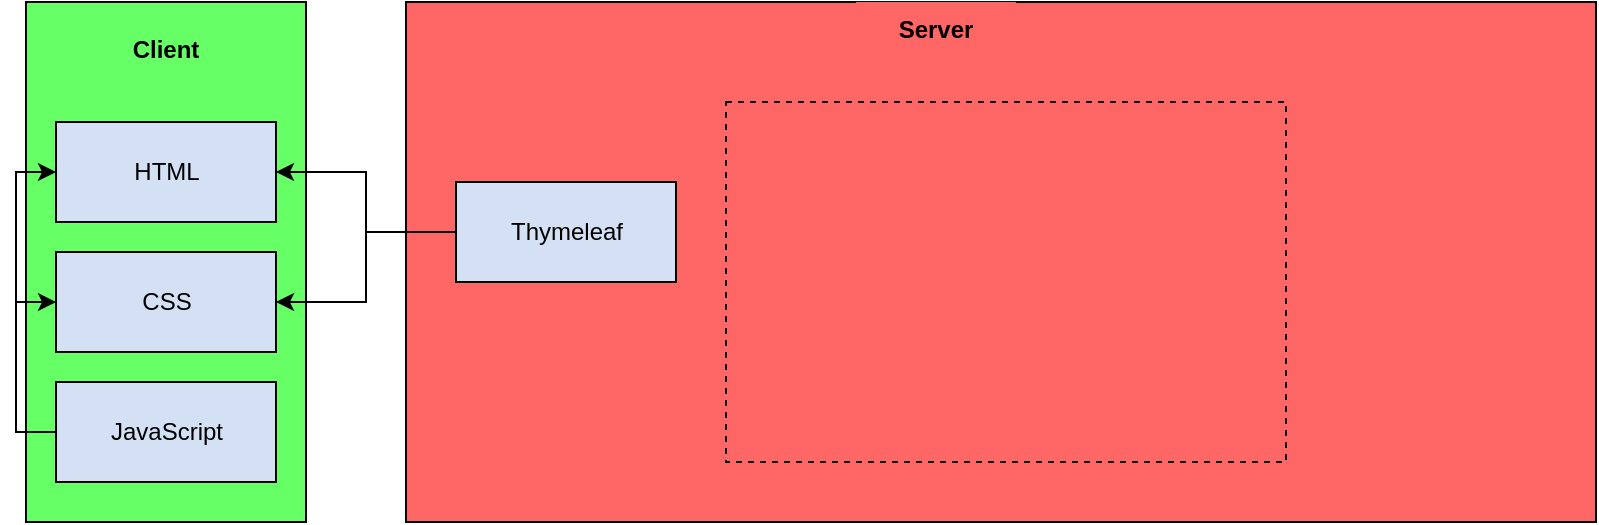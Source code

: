 <mxfile version="20.5.3" type="github">
  <diagram id="ErlZvlngU5s91LJyxbeT" name="Seite-1">
    <mxGraphModel dx="1011" dy="677" grid="1" gridSize="10" guides="1" tooltips="1" connect="1" arrows="1" fold="1" page="1" pageScale="1" pageWidth="827" pageHeight="1169" math="0" shadow="0">
      <root>
        <mxCell id="0" />
        <mxCell id="1" parent="0" />
        <mxCell id="MXPHRjHXs6ulPB_KCqQz-1" value="" style="verticalLabelPosition=bottom;verticalAlign=top;html=1;shape=mxgraph.basic.rect;fillColor2=none;strokeWidth=1;size=20;indent=5;fillColor=#66FF66;" parent="1" vertex="1">
          <mxGeometry x="15" y="140" width="140" height="260" as="geometry" />
        </mxCell>
        <mxCell id="MXPHRjHXs6ulPB_KCqQz-3" value="Client" style="text;align=center;fontStyle=1;verticalAlign=middle;spacingLeft=3;spacingRight=3;strokeColor=none;rotatable=0;points=[[0,0.5],[1,0.5]];portConstraint=eastwest;fillColor=#66FF66;" parent="1" vertex="1">
          <mxGeometry x="45" y="150" width="80" height="26" as="geometry" />
        </mxCell>
        <mxCell id="MXPHRjHXs6ulPB_KCqQz-4" value="CSS" style="html=1;fillColor=#D4E1F5;" parent="1" vertex="1">
          <mxGeometry x="30" y="265" width="110" height="50" as="geometry" />
        </mxCell>
        <mxCell id="MXPHRjHXs6ulPB_KCqQz-5" value="HTML" style="html=1;fillColor=#D4E1F5;" parent="1" vertex="1">
          <mxGeometry x="30" y="200" width="110" height="50" as="geometry" />
        </mxCell>
        <mxCell id="r93GLIMq4q0C2xg-Hqf_-5" style="edgeStyle=orthogonalEdgeStyle;rounded=0;orthogonalLoop=1;jettySize=auto;html=1;exitX=0;exitY=0.5;exitDx=0;exitDy=0;entryX=0;entryY=0.5;entryDx=0;entryDy=0;" edge="1" parent="1" source="MXPHRjHXs6ulPB_KCqQz-6" target="MXPHRjHXs6ulPB_KCqQz-4">
          <mxGeometry relative="1" as="geometry" />
        </mxCell>
        <mxCell id="r93GLIMq4q0C2xg-Hqf_-6" style="edgeStyle=orthogonalEdgeStyle;rounded=0;orthogonalLoop=1;jettySize=auto;html=1;exitX=0;exitY=0.5;exitDx=0;exitDy=0;entryX=0;entryY=0.5;entryDx=0;entryDy=0;" edge="1" parent="1" source="MXPHRjHXs6ulPB_KCqQz-6" target="MXPHRjHXs6ulPB_KCqQz-5">
          <mxGeometry relative="1" as="geometry" />
        </mxCell>
        <mxCell id="MXPHRjHXs6ulPB_KCqQz-6" value="JavaScript" style="html=1;fillColor=#D4E1F5;" parent="1" vertex="1">
          <mxGeometry x="30" y="330" width="110" height="50" as="geometry" />
        </mxCell>
        <mxCell id="MXPHRjHXs6ulPB_KCqQz-10" value="" style="verticalLabelPosition=bottom;verticalAlign=top;html=1;shape=mxgraph.basic.rect;fillColor2=none;strokeWidth=1;size=20;indent=5;fillColor=#FF6666;" parent="1" vertex="1">
          <mxGeometry x="205" y="140" width="595" height="260" as="geometry" />
        </mxCell>
        <mxCell id="r93GLIMq4q0C2xg-Hqf_-1" value="Server" style="text;align=center;fontStyle=1;verticalAlign=middle;spacingLeft=3;spacingRight=3;strokeColor=none;rotatable=0;points=[[0,0.5],[1,0.5]];portConstraint=eastwest;fillColor=#FF6666;" vertex="1" parent="1">
          <mxGeometry x="430" y="140" width="80" height="26" as="geometry" />
        </mxCell>
        <mxCell id="r93GLIMq4q0C2xg-Hqf_-3" style="edgeStyle=orthogonalEdgeStyle;rounded=0;orthogonalLoop=1;jettySize=auto;html=1;exitX=0;exitY=0.5;exitDx=0;exitDy=0;entryX=1;entryY=0.5;entryDx=0;entryDy=0;" edge="1" parent="1" source="r93GLIMq4q0C2xg-Hqf_-2" target="MXPHRjHXs6ulPB_KCqQz-5">
          <mxGeometry relative="1" as="geometry" />
        </mxCell>
        <mxCell id="r93GLIMq4q0C2xg-Hqf_-4" style="edgeStyle=orthogonalEdgeStyle;rounded=0;orthogonalLoop=1;jettySize=auto;html=1;entryX=1;entryY=0.5;entryDx=0;entryDy=0;" edge="1" parent="1" source="r93GLIMq4q0C2xg-Hqf_-2" target="MXPHRjHXs6ulPB_KCqQz-4">
          <mxGeometry relative="1" as="geometry" />
        </mxCell>
        <mxCell id="r93GLIMq4q0C2xg-Hqf_-2" value="Thymeleaf" style="html=1;fillColor=#D4E1F5;" vertex="1" parent="1">
          <mxGeometry x="230" y="230" width="110" height="50" as="geometry" />
        </mxCell>
        <mxCell id="r93GLIMq4q0C2xg-Hqf_-7" value="" style="verticalLabelPosition=bottom;verticalAlign=top;html=1;shape=mxgraph.basic.rect;fillColor2=none;strokeWidth=1;size=20;indent=5;fillColor=#FF6666;dashed=1;" vertex="1" parent="1">
          <mxGeometry x="365" y="190" width="280" height="180" as="geometry" />
        </mxCell>
      </root>
    </mxGraphModel>
  </diagram>
</mxfile>
